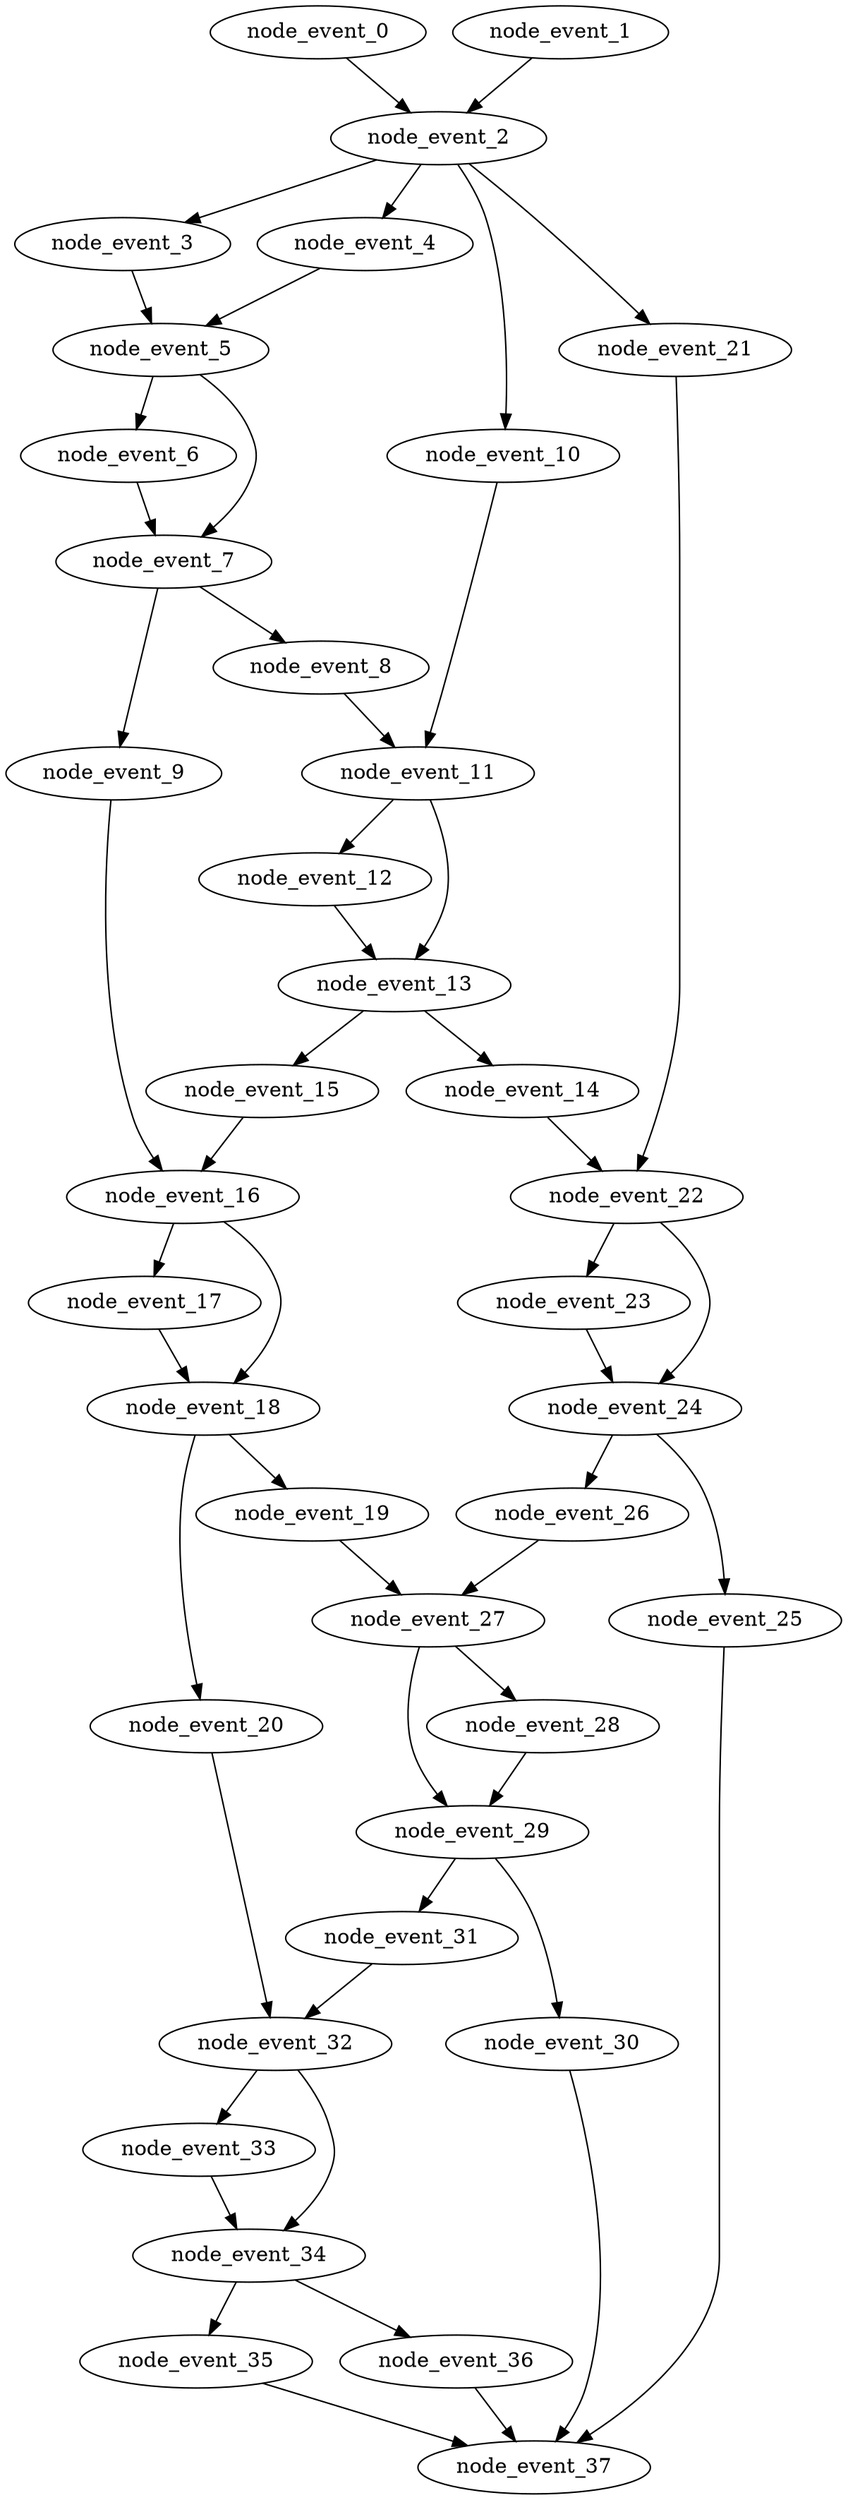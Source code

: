 digraph {
    node_event_0 [EventIndex="0" EventType="DotQasm.Scheduling.GateEvent" Depth="1" Dependencies="0" Latency="00:00:00.0010000" Priority="0.03600000000000002"];
    node_event_1 [EventIndex="1" EventType="DotQasm.Scheduling.GateEvent" Depth="1" Dependencies="0" Latency="00:00:00.0010000" Priority="0.03600000000000002"];
    node_event_2 [EventIndex="2" EventType="DotQasm.Scheduling.BarrierEvent" Depth="2" Dependencies="2" Latency="00:00:00.0010000" Priority="0.03500000000000002"];
    node_event_3 [EventIndex="3" EventType="DotQasm.Scheduling.GateEvent" Depth="3" Dependencies="3" Latency="00:00:00.0010000" Priority="0.034000000000000016"];
    node_event_4 [EventIndex="4" EventType="DotQasm.Scheduling.GateEvent" Depth="3" Dependencies="3" Latency="00:00:00.0010000" Priority="0.034000000000000016"];
    node_event_5 [EventIndex="5" EventType="DotQasm.Scheduling.ControlledGateEvent" Depth="4" Dependencies="8" Latency="00:00:00.0020000" Priority="0.033000000000000015"];
    node_event_6 [EventIndex="6" EventType="DotQasm.Scheduling.GateEvent" Depth="5" Dependencies="9" Latency="00:00:00.0010000" Priority="0.031000000000000014"];
    node_event_7 [EventIndex="7" EventType="DotQasm.Scheduling.ControlledGateEvent" Depth="6" Dependencies="19" Latency="00:00:00.0020000" Priority="0.030000000000000013"];
    node_event_8 [EventIndex="8" EventType="DotQasm.Scheduling.GateEvent" Depth="7" Dependencies="20" Latency="00:00:00.0010000" Priority="0.02800000000000001"];
    node_event_9 [EventIndex="9" EventType="DotQasm.Scheduling.GateEvent" Depth="7" Dependencies="20" Latency="00:00:00.0010000" Priority="0.022000000000000006"];
    node_event_10 [EventIndex="10" EventType="DotQasm.Scheduling.GateEvent" Depth="3" Dependencies="3" Latency="00:00:00.0010000" Priority="0.02800000000000001"];
    node_event_11 [EventIndex="11" EventType="DotQasm.Scheduling.ControlledGateEvent" Depth="8" Dependencies="25" Latency="00:00:00.0020000" Priority="0.02700000000000001"];
    node_event_12 [EventIndex="12" EventType="DotQasm.Scheduling.GateEvent" Depth="9" Dependencies="26" Latency="00:00:00.0010000" Priority="0.02500000000000001"];
    node_event_13 [EventIndex="13" EventType="DotQasm.Scheduling.ControlledGateEvent" Depth="10" Dependencies="53" Latency="00:00:00.0020000" Priority="0.024000000000000007"];
    node_event_14 [EventIndex="14" EventType="DotQasm.Scheduling.GateEvent" Depth="11" Dependencies="54" Latency="00:00:00.0010000" Priority="0.022000000000000006"];
    node_event_15 [EventIndex="15" EventType="DotQasm.Scheduling.GateEvent" Depth="11" Dependencies="54" Latency="00:00:00.0010000" Priority="0.022000000000000006"];
    node_event_16 [EventIndex="16" EventType="DotQasm.Scheduling.ControlledGateEvent" Depth="12" Dependencies="76" Latency="00:00:00.0020000" Priority="0.021000000000000005"];
    node_event_17 [EventIndex="17" EventType="DotQasm.Scheduling.GateEvent" Depth="13" Dependencies="77" Latency="00:00:00.0010000" Priority="0.019000000000000003"];
    node_event_18 [EventIndex="18" EventType="DotQasm.Scheduling.ControlledGateEvent" Depth="14" Dependencies="155" Latency="00:00:00.0020000" Priority="0.018000000000000002"];
    node_event_19 [EventIndex="19" EventType="DotQasm.Scheduling.GateEvent" Depth="15" Dependencies="156" Latency="00:00:00.0010000" Priority="0.016"];
    node_event_20 [EventIndex="20" EventType="DotQasm.Scheduling.GateEvent" Depth="15" Dependencies="156" Latency="00:00:00.0010000" Priority="0.010000000000000002"];
    node_event_21 [EventIndex="21" EventType="DotQasm.Scheduling.GateEvent" Depth="3" Dependencies="3" Latency="00:00:00.0010000" Priority="0.022000000000000006"];
    node_event_22 [EventIndex="22" EventType="DotQasm.Scheduling.ControlledGateEvent" Depth="12" Dependencies="59" Latency="00:00:00.0020000" Priority="0.021000000000000005"];
    node_event_23 [EventIndex="23" EventType="DotQasm.Scheduling.GateEvent" Depth="13" Dependencies="60" Latency="00:00:00.0010000" Priority="0.019000000000000003"];
    node_event_24 [EventIndex="24" EventType="DotQasm.Scheduling.ControlledGateEvent" Depth="14" Dependencies="121" Latency="00:00:00.0020000" Priority="0.018000000000000002"];
    node_event_25 [EventIndex="25" EventType="DotQasm.Scheduling.GateEvent" Depth="15" Dependencies="122" Latency="00:00:00.0010000" Priority="0.004"];
    node_event_26 [EventIndex="26" EventType="DotQasm.Scheduling.GateEvent" Depth="15" Dependencies="122" Latency="00:00:00.0010000" Priority="0.016"];
    node_event_27 [EventIndex="27" EventType="DotQasm.Scheduling.ControlledGateEvent" Depth="16" Dependencies="280" Latency="00:00:00.0020000" Priority="0.015000000000000001"];
    node_event_28 [EventIndex="28" EventType="DotQasm.Scheduling.GateEvent" Depth="17" Dependencies="281" Latency="00:00:00.0010000" Priority="0.013000000000000001"];
    node_event_29 [EventIndex="29" EventType="DotQasm.Scheduling.ControlledGateEvent" Depth="18" Dependencies="563" Latency="00:00:00.0020000" Priority="0.012000000000000002"];
    node_event_30 [EventIndex="30" EventType="DotQasm.Scheduling.GateEvent" Depth="19" Dependencies="564" Latency="00:00:00.0010000" Priority="0.004"];
    node_event_31 [EventIndex="31" EventType="DotQasm.Scheduling.GateEvent" Depth="19" Dependencies="564" Latency="00:00:00.0010000" Priority="0.010000000000000002"];
    node_event_32 [EventIndex="32" EventType="DotQasm.Scheduling.ControlledGateEvent" Depth="20" Dependencies="722" Latency="00:00:00.0020000" Priority="0.009000000000000001"];
    node_event_33 [EventIndex="33" EventType="DotQasm.Scheduling.GateEvent" Depth="21" Dependencies="723" Latency="00:00:00.0010000" Priority="0.007"];
    node_event_34 [EventIndex="34" EventType="DotQasm.Scheduling.ControlledGateEvent" Depth="22" Dependencies="1447" Latency="00:00:00.0020000" Priority="0.006"];
    node_event_35 [EventIndex="35" EventType="DotQasm.Scheduling.GateEvent" Depth="23" Dependencies="1448" Latency="00:00:00.0010000" Priority="0.004"];
    node_event_36 [EventIndex="36" EventType="DotQasm.Scheduling.GateEvent" Depth="23" Dependencies="1448" Latency="00:00:00.0010000" Priority="0.004"];
    node_event_37 [EventIndex="37" EventType="DotQasm.Scheduling.MeasurementEvent" Depth="24" Dependencies="3586" Latency="00:00:00.0030000" Priority="0.003"];
    node_event_0 -> node_event_2;
    node_event_1 -> node_event_2;
    node_event_2 -> node_event_3;
    node_event_2 -> node_event_4;
    node_event_2 -> node_event_10;
    node_event_2 -> node_event_21;
    node_event_3 -> node_event_5;
    node_event_4 -> node_event_5;
    node_event_5 -> node_event_6;
    node_event_5 -> node_event_7;
    node_event_6 -> node_event_7;
    node_event_7 -> node_event_8;
    node_event_7 -> node_event_9;
    node_event_8 -> node_event_11;
    node_event_9 -> node_event_16;
    node_event_10 -> node_event_11;
    node_event_11 -> node_event_12;
    node_event_11 -> node_event_13;
    node_event_12 -> node_event_13;
    node_event_13 -> node_event_14;
    node_event_13 -> node_event_15;
    node_event_14 -> node_event_22;
    node_event_15 -> node_event_16;
    node_event_16 -> node_event_17;
    node_event_16 -> node_event_18;
    node_event_17 -> node_event_18;
    node_event_18 -> node_event_19;
    node_event_18 -> node_event_20;
    node_event_19 -> node_event_27;
    node_event_20 -> node_event_32;
    node_event_21 -> node_event_22;
    node_event_22 -> node_event_23;
    node_event_22 -> node_event_24;
    node_event_23 -> node_event_24;
    node_event_24 -> node_event_25;
    node_event_24 -> node_event_26;
    node_event_25 -> node_event_37;
    node_event_26 -> node_event_27;
    node_event_27 -> node_event_28;
    node_event_27 -> node_event_29;
    node_event_28 -> node_event_29;
    node_event_29 -> node_event_30;
    node_event_29 -> node_event_31;
    node_event_30 -> node_event_37;
    node_event_31 -> node_event_32;
    node_event_32 -> node_event_33;
    node_event_32 -> node_event_34;
    node_event_33 -> node_event_34;
    node_event_34 -> node_event_35;
    node_event_34 -> node_event_36;
    node_event_35 -> node_event_37;
    node_event_36 -> node_event_37;
}
